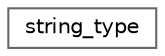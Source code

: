 digraph "Иерархия классов. Графический вид."
{
 // LATEX_PDF_SIZE
  bgcolor="transparent";
  edge [fontname=Helvetica,fontsize=10,labelfontname=Helvetica,labelfontsize=10];
  node [fontname=Helvetica,fontsize=10,shape=box,height=0.2,width=0.4];
  rankdir="LR";
  Node0 [id="Node000000",label="string_type",height=0.2,width=0.4,color="grey40", fillcolor="white", style="filled",URL="$structstring__type.html",tooltip="Представляет строку как тип с фиксированным размером"];
}
